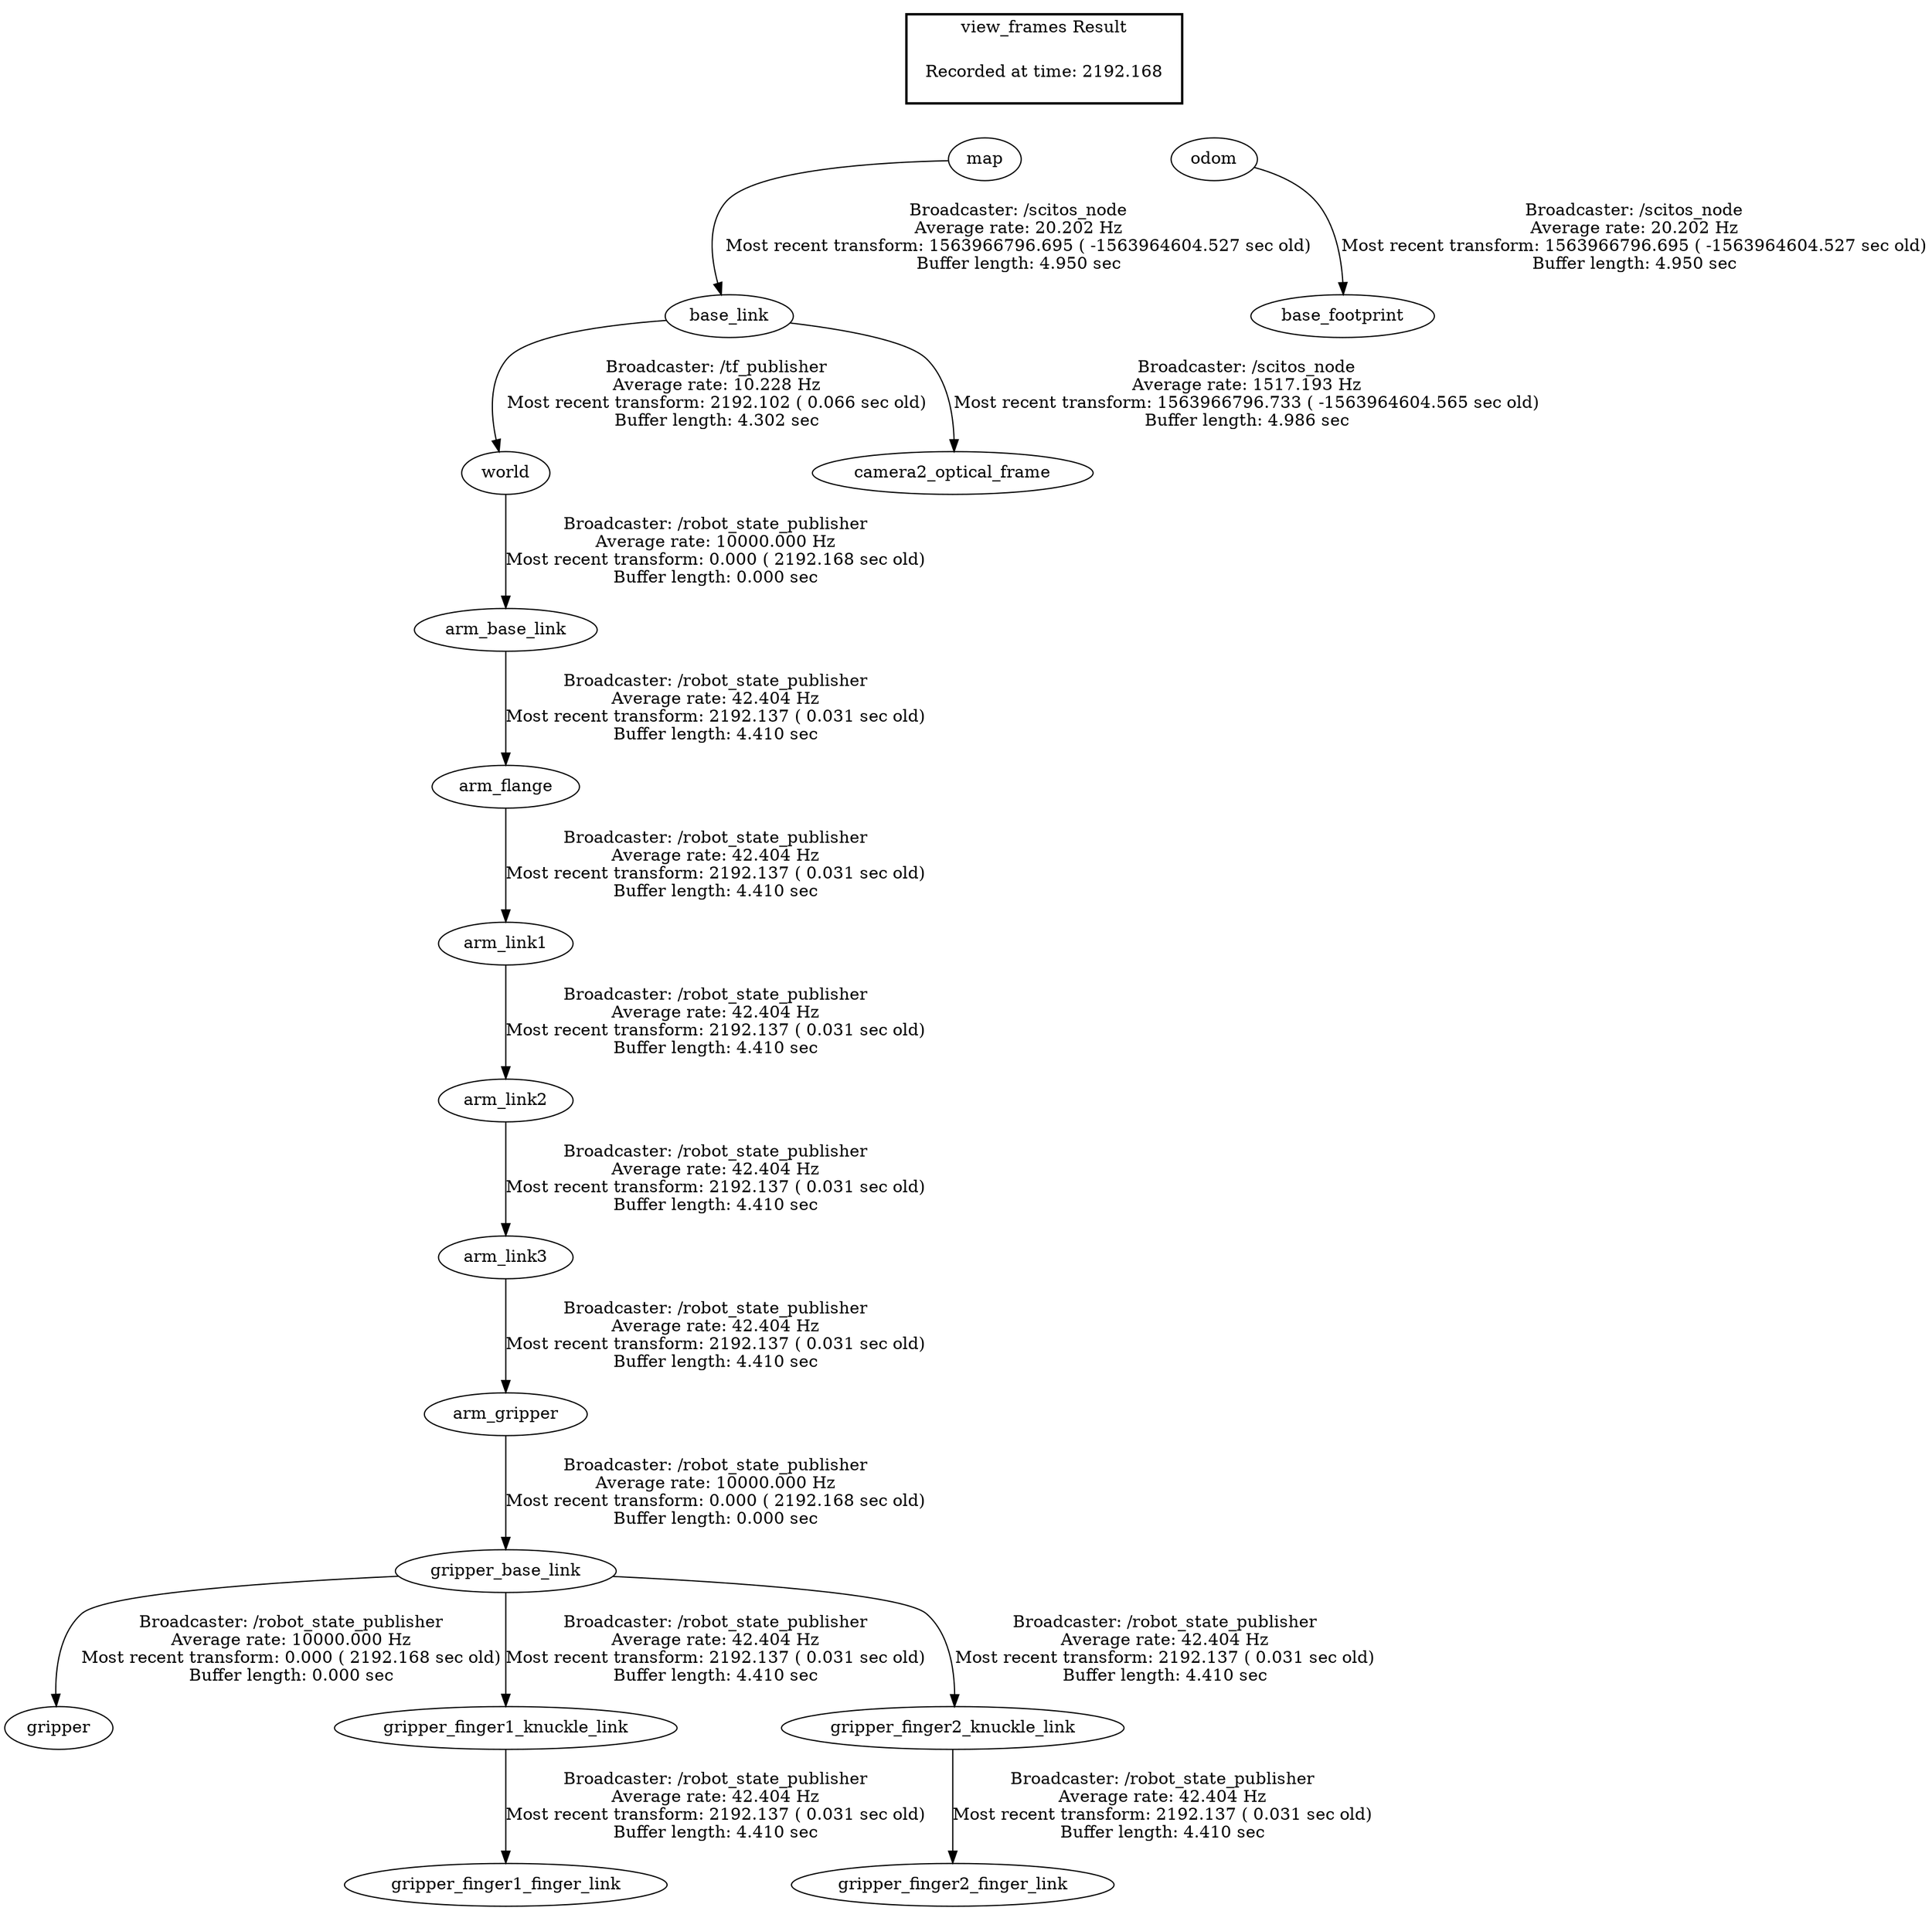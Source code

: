 digraph G {
"world" -> "arm_base_link"[label="Broadcaster: /robot_state_publisher\nAverage rate: 10000.000 Hz\nMost recent transform: 0.000 ( 2192.168 sec old)\nBuffer length: 0.000 sec\n"];
"base_link" -> "world"[label="Broadcaster: /tf_publisher\nAverage rate: 10.228 Hz\nMost recent transform: 2192.102 ( 0.066 sec old)\nBuffer length: 4.302 sec\n"];
"arm_gripper" -> "gripper_base_link"[label="Broadcaster: /robot_state_publisher\nAverage rate: 10000.000 Hz\nMost recent transform: 0.000 ( 2192.168 sec old)\nBuffer length: 0.000 sec\n"];
"arm_link3" -> "arm_gripper"[label="Broadcaster: /robot_state_publisher\nAverage rate: 42.404 Hz\nMost recent transform: 2192.137 ( 0.031 sec old)\nBuffer length: 4.410 sec\n"];
"gripper_base_link" -> "gripper"[label="Broadcaster: /robot_state_publisher\nAverage rate: 10000.000 Hz\nMost recent transform: 0.000 ( 2192.168 sec old)\nBuffer length: 0.000 sec\n"];
"base_link" -> "camera2_optical_frame"[label="Broadcaster: /scitos_node\nAverage rate: 1517.193 Hz\nMost recent transform: 1563966796.733 ( -1563964604.565 sec old)\nBuffer length: 4.986 sec\n"];
"map" -> "base_link"[label="Broadcaster: /scitos_node\nAverage rate: 20.202 Hz\nMost recent transform: 1563966796.695 ( -1563964604.527 sec old)\nBuffer length: 4.950 sec\n"];
"arm_base_link" -> "arm_flange"[label="Broadcaster: /robot_state_publisher\nAverage rate: 42.404 Hz\nMost recent transform: 2192.137 ( 0.031 sec old)\nBuffer length: 4.410 sec\n"];
"arm_flange" -> "arm_link1"[label="Broadcaster: /robot_state_publisher\nAverage rate: 42.404 Hz\nMost recent transform: 2192.137 ( 0.031 sec old)\nBuffer length: 4.410 sec\n"];
"arm_link1" -> "arm_link2"[label="Broadcaster: /robot_state_publisher\nAverage rate: 42.404 Hz\nMost recent transform: 2192.137 ( 0.031 sec old)\nBuffer length: 4.410 sec\n"];
"arm_link2" -> "arm_link3"[label="Broadcaster: /robot_state_publisher\nAverage rate: 42.404 Hz\nMost recent transform: 2192.137 ( 0.031 sec old)\nBuffer length: 4.410 sec\n"];
"gripper_finger1_knuckle_link" -> "gripper_finger1_finger_link"[label="Broadcaster: /robot_state_publisher\nAverage rate: 42.404 Hz\nMost recent transform: 2192.137 ( 0.031 sec old)\nBuffer length: 4.410 sec\n"];
"gripper_base_link" -> "gripper_finger1_knuckle_link"[label="Broadcaster: /robot_state_publisher\nAverage rate: 42.404 Hz\nMost recent transform: 2192.137 ( 0.031 sec old)\nBuffer length: 4.410 sec\n"];
"gripper_finger2_knuckle_link" -> "gripper_finger2_finger_link"[label="Broadcaster: /robot_state_publisher\nAverage rate: 42.404 Hz\nMost recent transform: 2192.137 ( 0.031 sec old)\nBuffer length: 4.410 sec\n"];
"gripper_base_link" -> "gripper_finger2_knuckle_link"[label="Broadcaster: /robot_state_publisher\nAverage rate: 42.404 Hz\nMost recent transform: 2192.137 ( 0.031 sec old)\nBuffer length: 4.410 sec\n"];
"odom" -> "base_footprint"[label="Broadcaster: /scitos_node\nAverage rate: 20.202 Hz\nMost recent transform: 1563966796.695 ( -1563964604.527 sec old)\nBuffer length: 4.950 sec\n"];
edge [style=invis];
 subgraph cluster_legend { style=bold; color=black; label ="view_frames Result";
"Recorded at time: 2192.168"[ shape=plaintext ] ;
 }->"odom";
edge [style=invis];
 subgraph cluster_legend { style=bold; color=black; label ="view_frames Result";
"Recorded at time: 2192.168"[ shape=plaintext ] ;
 }->"map";
}
